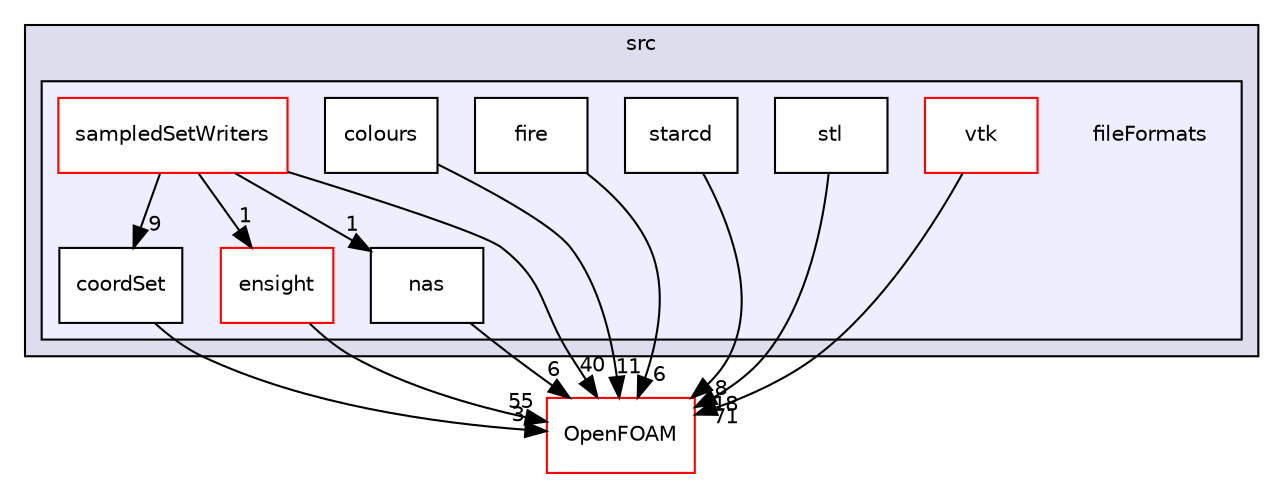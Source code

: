 digraph "src/fileFormats" {
  bgcolor=transparent;
  compound=true
  node [ fontsize="10", fontname="Helvetica"];
  edge [ labelfontsize="10", labelfontname="Helvetica"];
  subgraph clusterdir_68267d1309a1af8e8297ef4c3efbcdba {
    graph [ bgcolor="#ddddee", pencolor="black", label="src" fontname="Helvetica", fontsize="10", URL="dir_68267d1309a1af8e8297ef4c3efbcdba.html"]
  subgraph clusterdir_b05602f37bb521a7142c0a3e200b5f35 {
    graph [ bgcolor="#eeeeff", pencolor="black", label="" URL="dir_b05602f37bb521a7142c0a3e200b5f35.html"];
    dir_b05602f37bb521a7142c0a3e200b5f35 [shape=plaintext label="fileFormats"];
    dir_cd36a8903d4d41efa0a8481b931cc85b [shape=box label="colours" color="black" fillcolor="white" style="filled" URL="dir_cd36a8903d4d41efa0a8481b931cc85b.html"];
    dir_388c909ee48a1d04b28f5bcb790268a1 [shape=box label="coordSet" color="black" fillcolor="white" style="filled" URL="dir_388c909ee48a1d04b28f5bcb790268a1.html"];
    dir_96586e5e3382cdca7ec33a231393ed79 [shape=box label="ensight" color="red" fillcolor="white" style="filled" URL="dir_96586e5e3382cdca7ec33a231393ed79.html"];
    dir_88494de5f62d98be8450c6c92f857665 [shape=box label="fire" color="black" fillcolor="white" style="filled" URL="dir_88494de5f62d98be8450c6c92f857665.html"];
    dir_33473143d694144e7a83588f38ff8e8f [shape=box label="nas" color="black" fillcolor="white" style="filled" URL="dir_33473143d694144e7a83588f38ff8e8f.html"];
    dir_276074facfd9ea15c0477839cf5f076d [shape=box label="sampledSetWriters" color="red" fillcolor="white" style="filled" URL="dir_276074facfd9ea15c0477839cf5f076d.html"];
    dir_33cdf342a0eb1db4279b5ef4b50f07b1 [shape=box label="starcd" color="black" fillcolor="white" style="filled" URL="dir_33cdf342a0eb1db4279b5ef4b50f07b1.html"];
    dir_10c8625c32b4fc112cf27a6215daa1a2 [shape=box label="stl" color="black" fillcolor="white" style="filled" URL="dir_10c8625c32b4fc112cf27a6215daa1a2.html"];
    dir_cfb0a79374c161664966704d31c85f3d [shape=box label="vtk" color="red" fillcolor="white" style="filled" URL="dir_cfb0a79374c161664966704d31c85f3d.html"];
  }
  }
  dir_c5473ff19b20e6ec4dfe5c310b3778a8 [shape=box label="OpenFOAM" color="red" URL="dir_c5473ff19b20e6ec4dfe5c310b3778a8.html"];
  dir_10c8625c32b4fc112cf27a6215daa1a2->dir_c5473ff19b20e6ec4dfe5c310b3778a8 [headlabel="18", labeldistance=1.5 headhref="dir_000704_002151.html"];
  dir_33cdf342a0eb1db4279b5ef4b50f07b1->dir_c5473ff19b20e6ec4dfe5c310b3778a8 [headlabel="8", labeldistance=1.5 headhref="dir_000703_002151.html"];
  dir_96586e5e3382cdca7ec33a231393ed79->dir_c5473ff19b20e6ec4dfe5c310b3778a8 [headlabel="55", labeldistance=1.5 headhref="dir_000685_002151.html"];
  dir_388c909ee48a1d04b28f5bcb790268a1->dir_c5473ff19b20e6ec4dfe5c310b3778a8 [headlabel="3", labeldistance=1.5 headhref="dir_000684_002151.html"];
  dir_276074facfd9ea15c0477839cf5f076d->dir_96586e5e3382cdca7ec33a231393ed79 [headlabel="1", labeldistance=1.5 headhref="dir_000694_000685.html"];
  dir_276074facfd9ea15c0477839cf5f076d->dir_388c909ee48a1d04b28f5bcb790268a1 [headlabel="9", labeldistance=1.5 headhref="dir_000694_000684.html"];
  dir_276074facfd9ea15c0477839cf5f076d->dir_c5473ff19b20e6ec4dfe5c310b3778a8 [headlabel="40", labeldistance=1.5 headhref="dir_000694_002151.html"];
  dir_276074facfd9ea15c0477839cf5f076d->dir_33473143d694144e7a83588f38ff8e8f [headlabel="1", labeldistance=1.5 headhref="dir_000694_000693.html"];
  dir_88494de5f62d98be8450c6c92f857665->dir_c5473ff19b20e6ec4dfe5c310b3778a8 [headlabel="6", labeldistance=1.5 headhref="dir_000692_002151.html"];
  dir_33473143d694144e7a83588f38ff8e8f->dir_c5473ff19b20e6ec4dfe5c310b3778a8 [headlabel="6", labeldistance=1.5 headhref="dir_000693_002151.html"];
  dir_cd36a8903d4d41efa0a8481b931cc85b->dir_c5473ff19b20e6ec4dfe5c310b3778a8 [headlabel="11", labeldistance=1.5 headhref="dir_000683_002151.html"];
  dir_cfb0a79374c161664966704d31c85f3d->dir_c5473ff19b20e6ec4dfe5c310b3778a8 [headlabel="71", labeldistance=1.5 headhref="dir_000705_002151.html"];
}
